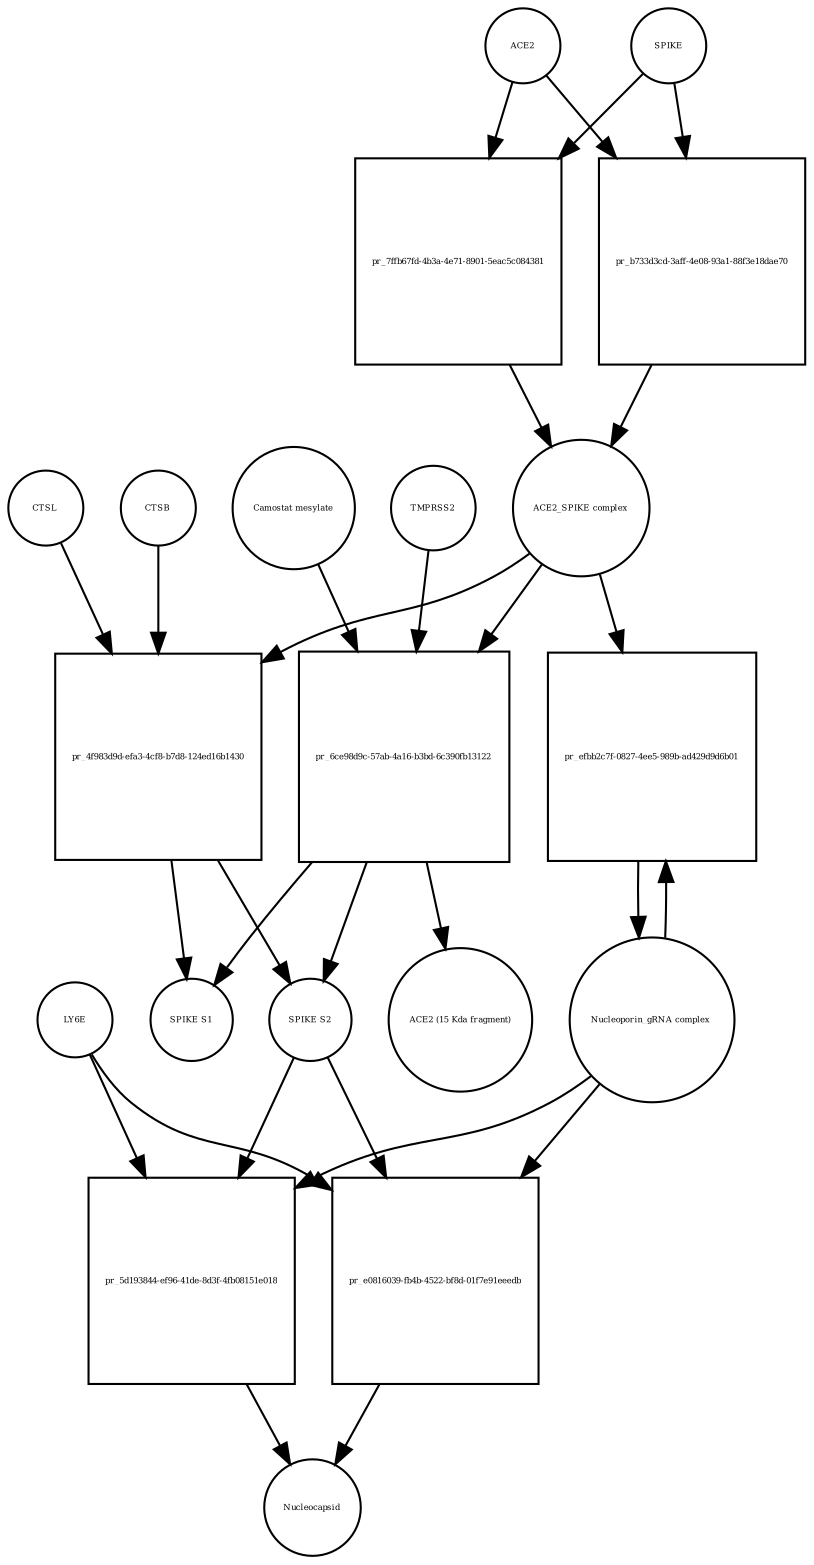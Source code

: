 strict digraph  {
ACE2 [annotation="", bipartite=0, cls=macromolecule, fontsize=4, label=ACE2, shape=circle];
"pr_7ffb67fd-4b3a-4e71-8901-5eac5c084381" [annotation="", bipartite=1, cls=process, fontsize=4, label="pr_7ffb67fd-4b3a-4e71-8901-5eac5c084381", shape=square];
"ACE2_SPIKE complex" [annotation="", bipartite=0, cls=complex, fontsize=4, label="ACE2_SPIKE complex", shape=circle];
SPIKE [annotation="", bipartite=0, cls="macromolecule multimer", fontsize=4, label=SPIKE, shape=circle];
"Nucleoporin_gRNA complex " [annotation="", bipartite=0, cls=complex, fontsize=4, label="Nucleoporin_gRNA complex ", shape=circle];
"pr_efbb2c7f-0827-4ee5-989b-ad429d9d6b01" [annotation="", bipartite=1, cls=process, fontsize=4, label="pr_efbb2c7f-0827-4ee5-989b-ad429d9d6b01", shape=square];
"pr_4f983d9d-efa3-4cf8-b7d8-124ed16b1430" [annotation="", bipartite=1, cls=process, fontsize=4, label="pr_4f983d9d-efa3-4cf8-b7d8-124ed16b1430", shape=square];
"SPIKE S2" [annotation="", bipartite=0, cls=macromolecule, fontsize=4, label="SPIKE S2", shape=circle];
CTSB [annotation="", bipartite=0, cls=macromolecule, fontsize=4, label=CTSB, shape=circle];
CTSL [annotation="", bipartite=0, cls=macromolecule, fontsize=4, label=CTSL, shape=circle];
"SPIKE S1" [annotation="", bipartite=0, cls=macromolecule, fontsize=4, label="SPIKE S1", shape=circle];
"pr_5d193844-ef96-41de-8d3f-4fb08151e018" [annotation="", bipartite=1, cls=process, fontsize=4, label="pr_5d193844-ef96-41de-8d3f-4fb08151e018", shape=square];
Nucleocapsid [annotation="", bipartite=0, cls=complex, fontsize=4, label=Nucleocapsid, shape=circle];
LY6E [annotation="", bipartite=0, cls=macromolecule, fontsize=4, label=LY6E, shape=circle];
"pr_6ce98d9c-57ab-4a16-b3bd-6c390fb13122" [annotation="", bipartite=1, cls=process, fontsize=4, label="pr_6ce98d9c-57ab-4a16-b3bd-6c390fb13122", shape=square];
TMPRSS2 [annotation="", bipartite=0, cls=macromolecule, fontsize=4, label=TMPRSS2, shape=circle];
"Camostat mesylate" [annotation="urn_miriam_pubchem.compound_2536", bipartite=0, cls="simple chemical", fontsize=4, label="Camostat mesylate", shape=circle];
"ACE2 (15 Kda fragment)" [annotation="", bipartite=0, cls=macromolecule, fontsize=4, label="ACE2 (15 Kda fragment)", shape=circle];
"pr_b733d3cd-3aff-4e08-93a1-88f3e18dae70" [annotation="", bipartite=1, cls=process, fontsize=4, label="pr_b733d3cd-3aff-4e08-93a1-88f3e18dae70", shape=square];
"pr_e0816039-fb4b-4522-bf8d-01f7e91eeedb" [annotation="", bipartite=1, cls=process, fontsize=4, label="pr_e0816039-fb4b-4522-bf8d-01f7e91eeedb", shape=square];
ACE2 -> "pr_7ffb67fd-4b3a-4e71-8901-5eac5c084381"  [annotation="", interaction_type=consumption];
ACE2 -> "pr_b733d3cd-3aff-4e08-93a1-88f3e18dae70"  [annotation="", interaction_type=consumption];
"pr_7ffb67fd-4b3a-4e71-8901-5eac5c084381" -> "ACE2_SPIKE complex"  [annotation="", interaction_type=production];
"ACE2_SPIKE complex" -> "pr_efbb2c7f-0827-4ee5-989b-ad429d9d6b01"  [annotation="urn_miriam_pubmed_32142651|urn_miriam_pubmed_32094589", interaction_type=stimulation];
"ACE2_SPIKE complex" -> "pr_4f983d9d-efa3-4cf8-b7d8-124ed16b1430"  [annotation="", interaction_type=consumption];
"ACE2_SPIKE complex" -> "pr_6ce98d9c-57ab-4a16-b3bd-6c390fb13122"  [annotation="", interaction_type=consumption];
SPIKE -> "pr_7ffb67fd-4b3a-4e71-8901-5eac5c084381"  [annotation="", interaction_type=consumption];
SPIKE -> "pr_b733d3cd-3aff-4e08-93a1-88f3e18dae70"  [annotation="", interaction_type=consumption];
"Nucleoporin_gRNA complex " -> "pr_efbb2c7f-0827-4ee5-989b-ad429d9d6b01"  [annotation="", interaction_type=consumption];
"Nucleoporin_gRNA complex " -> "pr_5d193844-ef96-41de-8d3f-4fb08151e018"  [annotation="", interaction_type=consumption];
"Nucleoporin_gRNA complex " -> "pr_e0816039-fb4b-4522-bf8d-01f7e91eeedb"  [annotation="", interaction_type=consumption];
"pr_efbb2c7f-0827-4ee5-989b-ad429d9d6b01" -> "Nucleoporin_gRNA complex "  [annotation="", interaction_type=production];
"pr_4f983d9d-efa3-4cf8-b7d8-124ed16b1430" -> "SPIKE S2"  [annotation="", interaction_type=production];
"pr_4f983d9d-efa3-4cf8-b7d8-124ed16b1430" -> "SPIKE S1"  [annotation="", interaction_type=production];
"SPIKE S2" -> "pr_5d193844-ef96-41de-8d3f-4fb08151e018"  [annotation="urn_miriam_doi_10.1101%2F2020.03.05.979260|urn_miriam_pubmed_32142651|urn_miriam_pubmed_32094589", interaction_type=stimulation];
"SPIKE S2" -> "pr_e0816039-fb4b-4522-bf8d-01f7e91eeedb"  [annotation="urn_miriam_doi_10.1101%2F2020.03.05.979260", interaction_type=stimulation];
CTSB -> "pr_4f983d9d-efa3-4cf8-b7d8-124ed16b1430"  [annotation=urn_miriam_pubmed_32142651, interaction_type=catalysis];
CTSL -> "pr_4f983d9d-efa3-4cf8-b7d8-124ed16b1430"  [annotation=urn_miriam_pubmed_32142651, interaction_type=catalysis];
"pr_5d193844-ef96-41de-8d3f-4fb08151e018" -> Nucleocapsid  [annotation="", interaction_type=production];
LY6E -> "pr_5d193844-ef96-41de-8d3f-4fb08151e018"  [annotation="urn_miriam_doi_10.1101%2F2020.03.05.979260|urn_miriam_pubmed_32142651|urn_miriam_pubmed_32094589", interaction_type=inhibition];
LY6E -> "pr_e0816039-fb4b-4522-bf8d-01f7e91eeedb"  [annotation="urn_miriam_doi_10.1101%2F2020.03.05.979260", interaction_type=inhibition];
"pr_6ce98d9c-57ab-4a16-b3bd-6c390fb13122" -> "SPIKE S2"  [annotation="", interaction_type=production];
"pr_6ce98d9c-57ab-4a16-b3bd-6c390fb13122" -> "SPIKE S1"  [annotation="", interaction_type=production];
"pr_6ce98d9c-57ab-4a16-b3bd-6c390fb13122" -> "ACE2 (15 Kda fragment)"  [annotation="", interaction_type=production];
TMPRSS2 -> "pr_6ce98d9c-57ab-4a16-b3bd-6c390fb13122"  [annotation="urn_miriam_pubmed_32142651|urn_miriam_pubmed_32094589|urn_miriam_pubmed_24227843", interaction_type=catalysis];
"Camostat mesylate" -> "pr_6ce98d9c-57ab-4a16-b3bd-6c390fb13122"  [annotation="urn_miriam_pubmed_32142651|urn_miriam_pubmed_32094589|urn_miriam_pubmed_24227843", interaction_type=inhibition];
"pr_b733d3cd-3aff-4e08-93a1-88f3e18dae70" -> "ACE2_SPIKE complex"  [annotation="", interaction_type=production];
"pr_e0816039-fb4b-4522-bf8d-01f7e91eeedb" -> Nucleocapsid  [annotation="", interaction_type=production];
}
